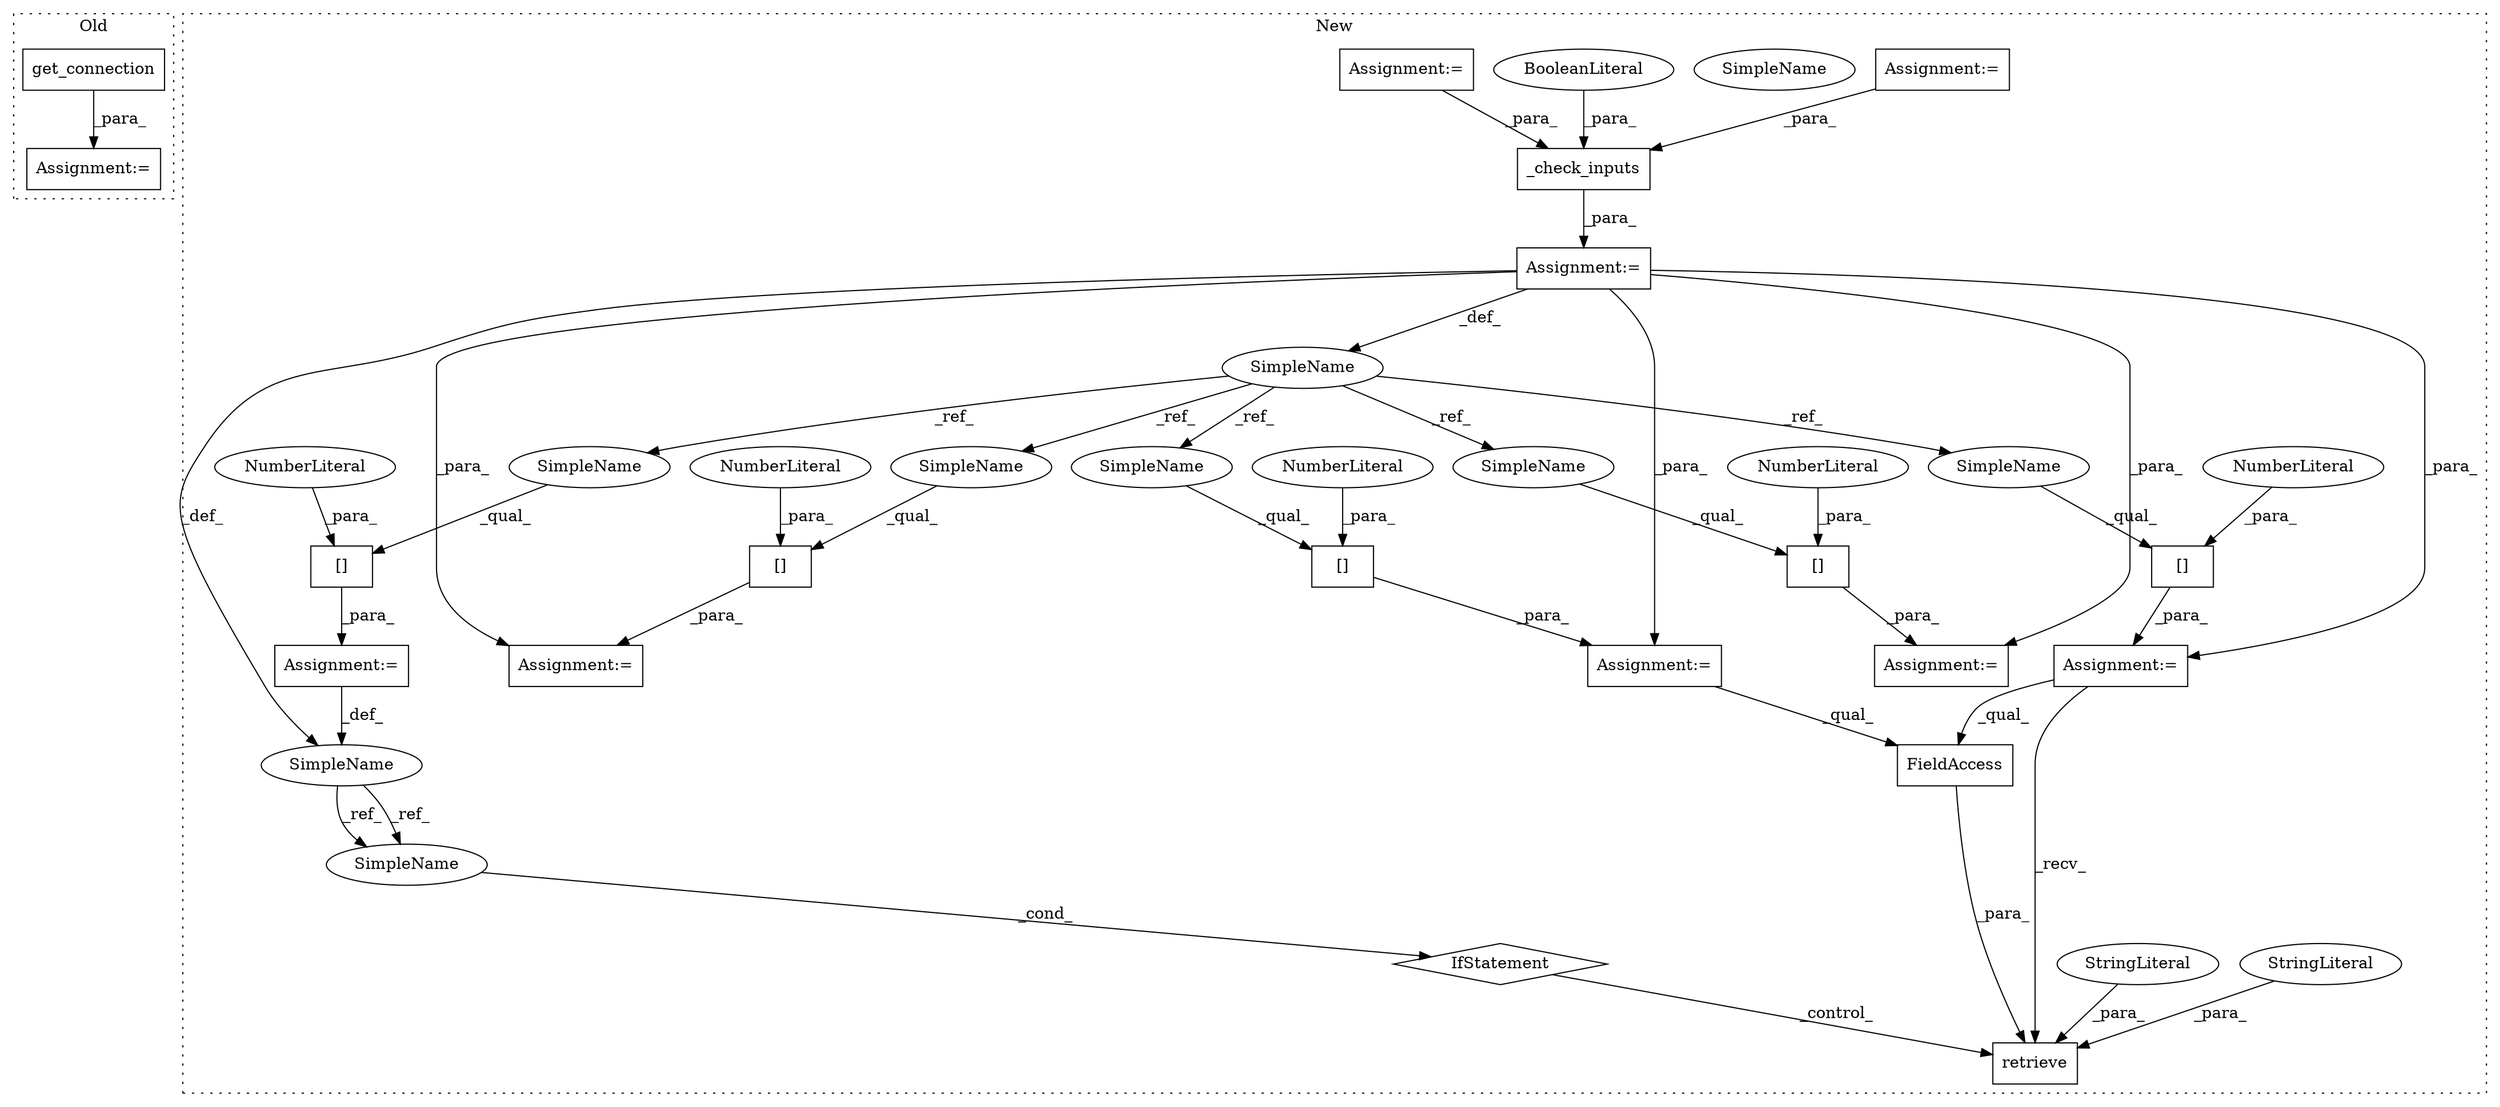 digraph G {
subgraph cluster0 {
1 [label="get_connection" a="32" s="380" l="16" shape="box"];
23 [label="Assignment:=" a="7" s="370" l="1" shape="box"];
label = "Old";
style="dotted";
}
subgraph cluster1 {
2 [label="IfStatement" a="25" s="1274,1295" l="4,2" shape="diamond"];
3 [label="Assignment:=" a="7" s="479" l="6" shape="box"];
4 [label="Assignment:=" a="7" s="687" l="1" shape="box"];
5 [label="FieldAccess" a="22" s="1345" l="13" shape="box"];
6 [label="[]" a="2" s="688,703" l="14,1" shape="box"];
7 [label="NumberLiteral" a="34" s="702" l="1" shape="ellipse"];
8 [label="[]" a="2" s="590,605" l="14,1" shape="box"];
9 [label="NumberLiteral" a="34" s="604" l="1" shape="ellipse"];
10 [label="[]" a="2" s="561,576" l="14,1" shape="box"];
11 [label="NumberLiteral" a="34" s="575" l="1" shape="ellipse"];
12 [label="[]" a="2" s="648,663" l="14,1" shape="box"];
13 [label="NumberLiteral" a="34" s="662" l="1" shape="ellipse"];
14 [label="[]" a="2" s="621,636" l="14,1" shape="box"];
15 [label="NumberLiteral" a="34" s="635" l="1" shape="ellipse"];
16 [label="SimpleName" a="42" s="1278" l="17" shape="ellipse"];
17 [label="retrieve" a="32" s="1310,1358" l="9,1" shape="box"];
18 [label="SimpleName" a="42" s="670" l="17" shape="ellipse"];
19 [label="SimpleName" a="42" s="491" l="13" shape="ellipse"];
20 [label="Assignment:=" a="7" s="620" l="1" shape="box"];
21 [label="StringLiteral" a="45" s="1337" l="7" shape="ellipse"];
22 [label="StringLiteral" a="45" s="1319" l="17" shape="ellipse"];
24 [label="Assignment:=" a="7" s="504" l="1" shape="box"];
25 [label="_check_inputs" a="32" s="505,547" l="14,1" shape="box"];
26 [label="BooleanLiteral" a="9" s="542" l="5" shape="ellipse"];
27 [label="Assignment:=" a="7" s="560" l="1" shape="box"];
28 [label="Assignment:=" a="7" s="463" l="6" shape="box"];
29 [label="Assignment:=" a="7" s="589" l="1" shape="box"];
30 [label="Assignment:=" a="7" s="647" l="1" shape="box"];
31 [label="SimpleName" a="42" s="621" l="13" shape="ellipse"];
32 [label="SimpleName" a="42" s="688" l="13" shape="ellipse"];
33 [label="SimpleName" a="42" s="561" l="13" shape="ellipse"];
34 [label="SimpleName" a="42" s="590" l="13" shape="ellipse"];
35 [label="SimpleName" a="42" s="648" l="13" shape="ellipse"];
36 [label="SimpleName" a="42" s="1278" l="17" shape="ellipse"];
label = "New";
style="dotted";
}
1 -> 23 [label="_para_"];
2 -> 17 [label="_control_"];
3 -> 25 [label="_para_"];
4 -> 18 [label="_def_"];
5 -> 17 [label="_para_"];
6 -> 4 [label="_para_"];
7 -> 6 [label="_para_"];
8 -> 29 [label="_para_"];
9 -> 8 [label="_para_"];
10 -> 27 [label="_para_"];
11 -> 10 [label="_para_"];
12 -> 30 [label="_para_"];
13 -> 12 [label="_para_"];
14 -> 20 [label="_para_"];
15 -> 14 [label="_para_"];
18 -> 36 [label="_ref_"];
18 -> 36 [label="_ref_"];
19 -> 35 [label="_ref_"];
19 -> 34 [label="_ref_"];
19 -> 32 [label="_ref_"];
19 -> 33 [label="_ref_"];
19 -> 31 [label="_ref_"];
20 -> 5 [label="_qual_"];
21 -> 17 [label="_para_"];
22 -> 17 [label="_para_"];
24 -> 18 [label="_def_"];
24 -> 29 [label="_para_"];
24 -> 30 [label="_para_"];
24 -> 19 [label="_def_"];
24 -> 20 [label="_para_"];
24 -> 27 [label="_para_"];
25 -> 24 [label="_para_"];
26 -> 25 [label="_para_"];
28 -> 25 [label="_para_"];
30 -> 17 [label="_recv_"];
30 -> 5 [label="_qual_"];
31 -> 14 [label="_qual_"];
32 -> 6 [label="_qual_"];
33 -> 10 [label="_qual_"];
34 -> 8 [label="_qual_"];
35 -> 12 [label="_qual_"];
36 -> 2 [label="_cond_"];
}